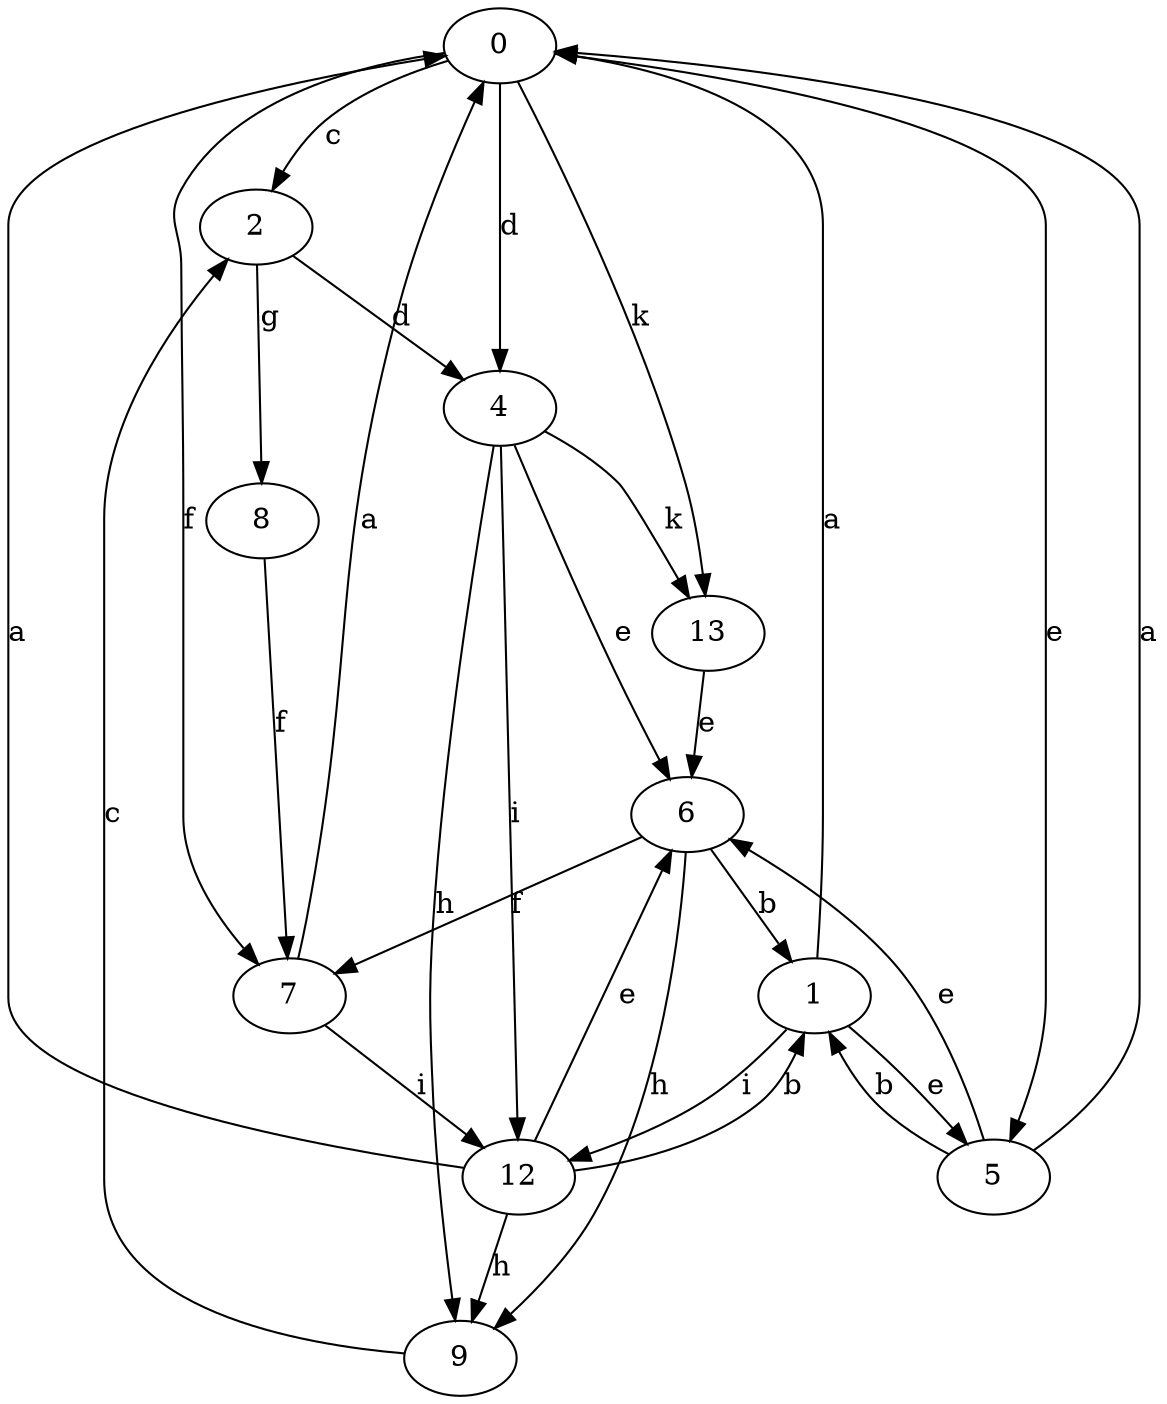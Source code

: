 strict digraph  {
0;
1;
2;
4;
5;
6;
7;
8;
9;
12;
13;
0 -> 2  [label=c];
0 -> 4  [label=d];
0 -> 5  [label=e];
0 -> 7  [label=f];
0 -> 13  [label=k];
1 -> 0  [label=a];
1 -> 5  [label=e];
1 -> 12  [label=i];
2 -> 4  [label=d];
2 -> 8  [label=g];
4 -> 6  [label=e];
4 -> 9  [label=h];
4 -> 12  [label=i];
4 -> 13  [label=k];
5 -> 0  [label=a];
5 -> 1  [label=b];
5 -> 6  [label=e];
6 -> 1  [label=b];
6 -> 7  [label=f];
6 -> 9  [label=h];
7 -> 0  [label=a];
7 -> 12  [label=i];
8 -> 7  [label=f];
9 -> 2  [label=c];
12 -> 0  [label=a];
12 -> 1  [label=b];
12 -> 6  [label=e];
12 -> 9  [label=h];
13 -> 6  [label=e];
}
